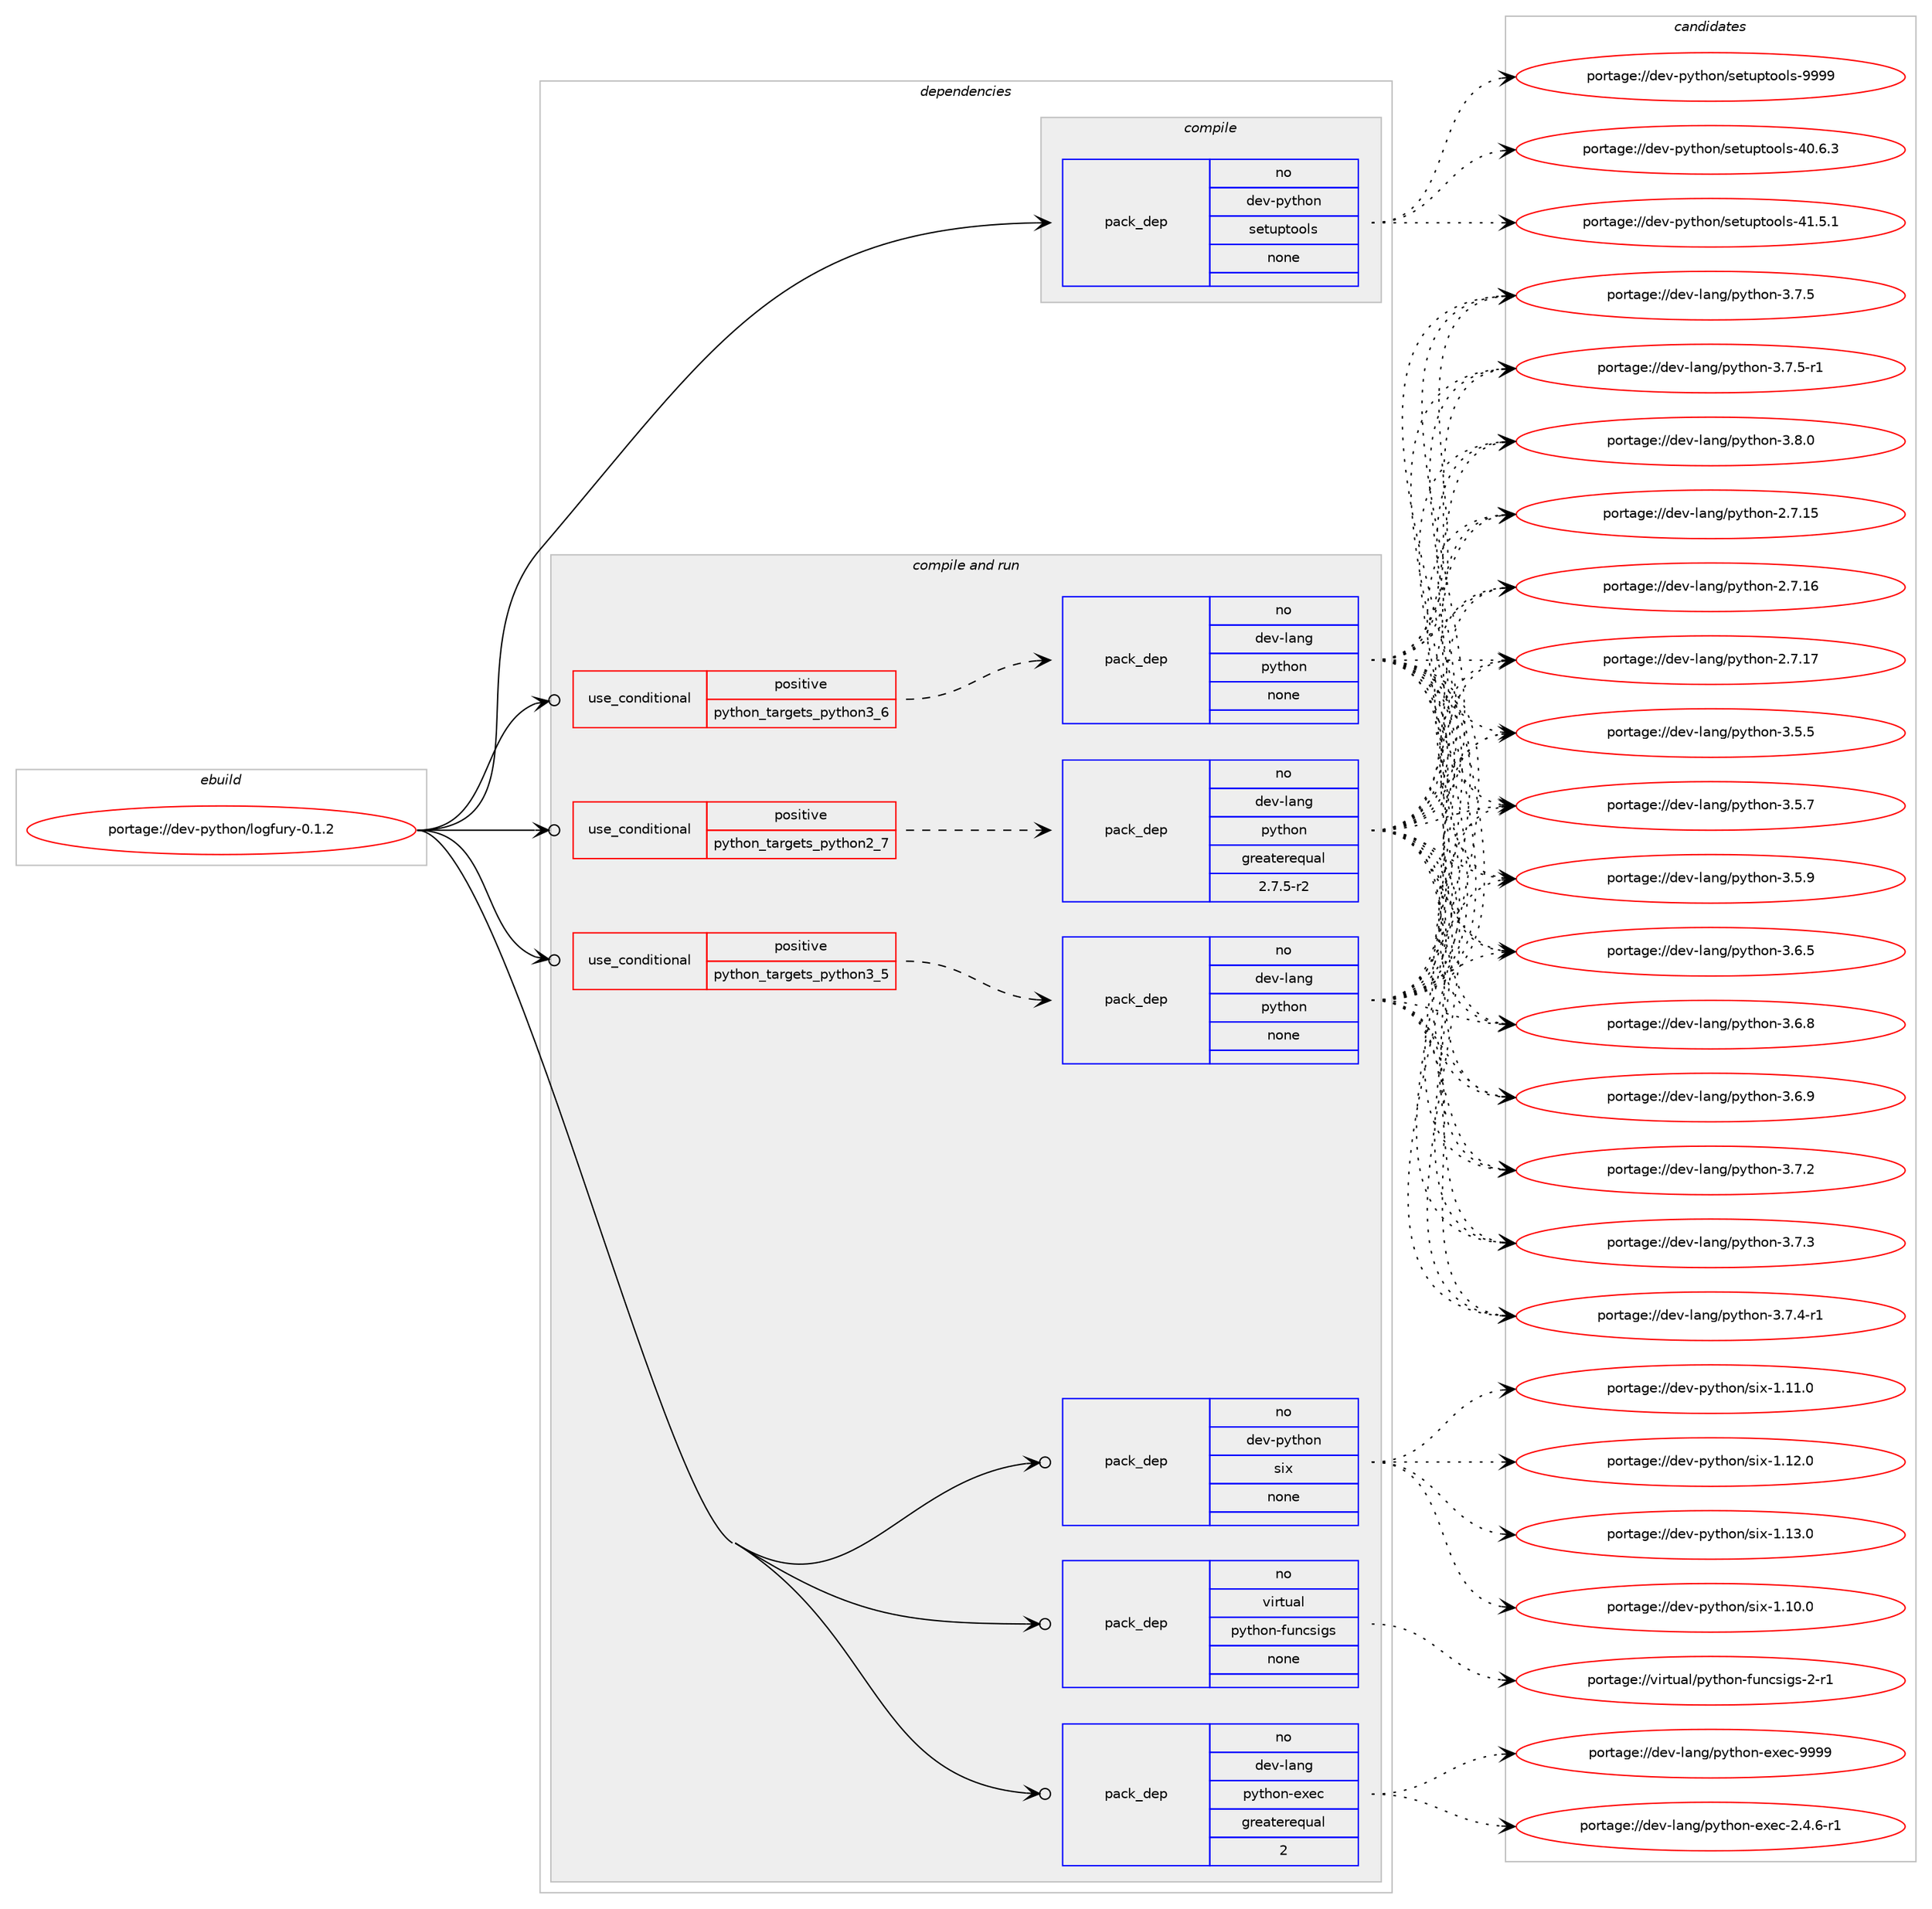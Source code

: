 digraph prolog {

# *************
# Graph options
# *************

newrank=true;
concentrate=true;
compound=true;
graph [rankdir=LR,fontname=Helvetica,fontsize=10,ranksep=1.5];#, ranksep=2.5, nodesep=0.2];
edge  [arrowhead=vee];
node  [fontname=Helvetica,fontsize=10];

# **********
# The ebuild
# **********

subgraph cluster_leftcol {
color=gray;
rank=same;
label=<<i>ebuild</i>>;
id [label="portage://dev-python/logfury-0.1.2", color=red, width=4, href="../dev-python/logfury-0.1.2.svg"];
}

# ****************
# The dependencies
# ****************

subgraph cluster_midcol {
color=gray;
label=<<i>dependencies</i>>;
subgraph cluster_compile {
fillcolor="#eeeeee";
style=filled;
label=<<i>compile</i>>;
subgraph pack113608 {
dependency148332 [label=<<TABLE BORDER="0" CELLBORDER="1" CELLSPACING="0" CELLPADDING="4" WIDTH="220"><TR><TD ROWSPAN="6" CELLPADDING="30">pack_dep</TD></TR><TR><TD WIDTH="110">no</TD></TR><TR><TD>dev-python</TD></TR><TR><TD>setuptools</TD></TR><TR><TD>none</TD></TR><TR><TD></TD></TR></TABLE>>, shape=none, color=blue];
}
id:e -> dependency148332:w [weight=20,style="solid",arrowhead="vee"];
}
subgraph cluster_compileandrun {
fillcolor="#eeeeee";
style=filled;
label=<<i>compile and run</i>>;
subgraph cond31399 {
dependency148333 [label=<<TABLE BORDER="0" CELLBORDER="1" CELLSPACING="0" CELLPADDING="4"><TR><TD ROWSPAN="3" CELLPADDING="10">use_conditional</TD></TR><TR><TD>positive</TD></TR><TR><TD>python_targets_python2_7</TD></TR></TABLE>>, shape=none, color=red];
subgraph pack113609 {
dependency148334 [label=<<TABLE BORDER="0" CELLBORDER="1" CELLSPACING="0" CELLPADDING="4" WIDTH="220"><TR><TD ROWSPAN="6" CELLPADDING="30">pack_dep</TD></TR><TR><TD WIDTH="110">no</TD></TR><TR><TD>dev-lang</TD></TR><TR><TD>python</TD></TR><TR><TD>greaterequal</TD></TR><TR><TD>2.7.5-r2</TD></TR></TABLE>>, shape=none, color=blue];
}
dependency148333:e -> dependency148334:w [weight=20,style="dashed",arrowhead="vee"];
}
id:e -> dependency148333:w [weight=20,style="solid",arrowhead="odotvee"];
subgraph cond31400 {
dependency148335 [label=<<TABLE BORDER="0" CELLBORDER="1" CELLSPACING="0" CELLPADDING="4"><TR><TD ROWSPAN="3" CELLPADDING="10">use_conditional</TD></TR><TR><TD>positive</TD></TR><TR><TD>python_targets_python3_5</TD></TR></TABLE>>, shape=none, color=red];
subgraph pack113610 {
dependency148336 [label=<<TABLE BORDER="0" CELLBORDER="1" CELLSPACING="0" CELLPADDING="4" WIDTH="220"><TR><TD ROWSPAN="6" CELLPADDING="30">pack_dep</TD></TR><TR><TD WIDTH="110">no</TD></TR><TR><TD>dev-lang</TD></TR><TR><TD>python</TD></TR><TR><TD>none</TD></TR><TR><TD></TD></TR></TABLE>>, shape=none, color=blue];
}
dependency148335:e -> dependency148336:w [weight=20,style="dashed",arrowhead="vee"];
}
id:e -> dependency148335:w [weight=20,style="solid",arrowhead="odotvee"];
subgraph cond31401 {
dependency148337 [label=<<TABLE BORDER="0" CELLBORDER="1" CELLSPACING="0" CELLPADDING="4"><TR><TD ROWSPAN="3" CELLPADDING="10">use_conditional</TD></TR><TR><TD>positive</TD></TR><TR><TD>python_targets_python3_6</TD></TR></TABLE>>, shape=none, color=red];
subgraph pack113611 {
dependency148338 [label=<<TABLE BORDER="0" CELLBORDER="1" CELLSPACING="0" CELLPADDING="4" WIDTH="220"><TR><TD ROWSPAN="6" CELLPADDING="30">pack_dep</TD></TR><TR><TD WIDTH="110">no</TD></TR><TR><TD>dev-lang</TD></TR><TR><TD>python</TD></TR><TR><TD>none</TD></TR><TR><TD></TD></TR></TABLE>>, shape=none, color=blue];
}
dependency148337:e -> dependency148338:w [weight=20,style="dashed",arrowhead="vee"];
}
id:e -> dependency148337:w [weight=20,style="solid",arrowhead="odotvee"];
subgraph pack113612 {
dependency148339 [label=<<TABLE BORDER="0" CELLBORDER="1" CELLSPACING="0" CELLPADDING="4" WIDTH="220"><TR><TD ROWSPAN="6" CELLPADDING="30">pack_dep</TD></TR><TR><TD WIDTH="110">no</TD></TR><TR><TD>dev-lang</TD></TR><TR><TD>python-exec</TD></TR><TR><TD>greaterequal</TD></TR><TR><TD>2</TD></TR></TABLE>>, shape=none, color=blue];
}
id:e -> dependency148339:w [weight=20,style="solid",arrowhead="odotvee"];
subgraph pack113613 {
dependency148340 [label=<<TABLE BORDER="0" CELLBORDER="1" CELLSPACING="0" CELLPADDING="4" WIDTH="220"><TR><TD ROWSPAN="6" CELLPADDING="30">pack_dep</TD></TR><TR><TD WIDTH="110">no</TD></TR><TR><TD>dev-python</TD></TR><TR><TD>six</TD></TR><TR><TD>none</TD></TR><TR><TD></TD></TR></TABLE>>, shape=none, color=blue];
}
id:e -> dependency148340:w [weight=20,style="solid",arrowhead="odotvee"];
subgraph pack113614 {
dependency148341 [label=<<TABLE BORDER="0" CELLBORDER="1" CELLSPACING="0" CELLPADDING="4" WIDTH="220"><TR><TD ROWSPAN="6" CELLPADDING="30">pack_dep</TD></TR><TR><TD WIDTH="110">no</TD></TR><TR><TD>virtual</TD></TR><TR><TD>python-funcsigs</TD></TR><TR><TD>none</TD></TR><TR><TD></TD></TR></TABLE>>, shape=none, color=blue];
}
id:e -> dependency148341:w [weight=20,style="solid",arrowhead="odotvee"];
}
subgraph cluster_run {
fillcolor="#eeeeee";
style=filled;
label=<<i>run</i>>;
}
}

# **************
# The candidates
# **************

subgraph cluster_choices {
rank=same;
color=gray;
label=<<i>candidates</i>>;

subgraph choice113608 {
color=black;
nodesep=1;
choiceportage100101118451121211161041111104711510111611711211611111110811545524846544651 [label="portage://dev-python/setuptools-40.6.3", color=red, width=4,href="../dev-python/setuptools-40.6.3.svg"];
choiceportage100101118451121211161041111104711510111611711211611111110811545524946534649 [label="portage://dev-python/setuptools-41.5.1", color=red, width=4,href="../dev-python/setuptools-41.5.1.svg"];
choiceportage10010111845112121116104111110471151011161171121161111111081154557575757 [label="portage://dev-python/setuptools-9999", color=red, width=4,href="../dev-python/setuptools-9999.svg"];
dependency148332:e -> choiceportage100101118451121211161041111104711510111611711211611111110811545524846544651:w [style=dotted,weight="100"];
dependency148332:e -> choiceportage100101118451121211161041111104711510111611711211611111110811545524946534649:w [style=dotted,weight="100"];
dependency148332:e -> choiceportage10010111845112121116104111110471151011161171121161111111081154557575757:w [style=dotted,weight="100"];
}
subgraph choice113609 {
color=black;
nodesep=1;
choiceportage10010111845108971101034711212111610411111045504655464953 [label="portage://dev-lang/python-2.7.15", color=red, width=4,href="../dev-lang/python-2.7.15.svg"];
choiceportage10010111845108971101034711212111610411111045504655464954 [label="portage://dev-lang/python-2.7.16", color=red, width=4,href="../dev-lang/python-2.7.16.svg"];
choiceportage10010111845108971101034711212111610411111045504655464955 [label="portage://dev-lang/python-2.7.17", color=red, width=4,href="../dev-lang/python-2.7.17.svg"];
choiceportage100101118451089711010347112121116104111110455146534653 [label="portage://dev-lang/python-3.5.5", color=red, width=4,href="../dev-lang/python-3.5.5.svg"];
choiceportage100101118451089711010347112121116104111110455146534655 [label="portage://dev-lang/python-3.5.7", color=red, width=4,href="../dev-lang/python-3.5.7.svg"];
choiceportage100101118451089711010347112121116104111110455146534657 [label="portage://dev-lang/python-3.5.9", color=red, width=4,href="../dev-lang/python-3.5.9.svg"];
choiceportage100101118451089711010347112121116104111110455146544653 [label="portage://dev-lang/python-3.6.5", color=red, width=4,href="../dev-lang/python-3.6.5.svg"];
choiceportage100101118451089711010347112121116104111110455146544656 [label="portage://dev-lang/python-3.6.8", color=red, width=4,href="../dev-lang/python-3.6.8.svg"];
choiceportage100101118451089711010347112121116104111110455146544657 [label="portage://dev-lang/python-3.6.9", color=red, width=4,href="../dev-lang/python-3.6.9.svg"];
choiceportage100101118451089711010347112121116104111110455146554650 [label="portage://dev-lang/python-3.7.2", color=red, width=4,href="../dev-lang/python-3.7.2.svg"];
choiceportage100101118451089711010347112121116104111110455146554651 [label="portage://dev-lang/python-3.7.3", color=red, width=4,href="../dev-lang/python-3.7.3.svg"];
choiceportage1001011184510897110103471121211161041111104551465546524511449 [label="portage://dev-lang/python-3.7.4-r1", color=red, width=4,href="../dev-lang/python-3.7.4-r1.svg"];
choiceportage100101118451089711010347112121116104111110455146554653 [label="portage://dev-lang/python-3.7.5", color=red, width=4,href="../dev-lang/python-3.7.5.svg"];
choiceportage1001011184510897110103471121211161041111104551465546534511449 [label="portage://dev-lang/python-3.7.5-r1", color=red, width=4,href="../dev-lang/python-3.7.5-r1.svg"];
choiceportage100101118451089711010347112121116104111110455146564648 [label="portage://dev-lang/python-3.8.0", color=red, width=4,href="../dev-lang/python-3.8.0.svg"];
dependency148334:e -> choiceportage10010111845108971101034711212111610411111045504655464953:w [style=dotted,weight="100"];
dependency148334:e -> choiceportage10010111845108971101034711212111610411111045504655464954:w [style=dotted,weight="100"];
dependency148334:e -> choiceportage10010111845108971101034711212111610411111045504655464955:w [style=dotted,weight="100"];
dependency148334:e -> choiceportage100101118451089711010347112121116104111110455146534653:w [style=dotted,weight="100"];
dependency148334:e -> choiceportage100101118451089711010347112121116104111110455146534655:w [style=dotted,weight="100"];
dependency148334:e -> choiceportage100101118451089711010347112121116104111110455146534657:w [style=dotted,weight="100"];
dependency148334:e -> choiceportage100101118451089711010347112121116104111110455146544653:w [style=dotted,weight="100"];
dependency148334:e -> choiceportage100101118451089711010347112121116104111110455146544656:w [style=dotted,weight="100"];
dependency148334:e -> choiceportage100101118451089711010347112121116104111110455146544657:w [style=dotted,weight="100"];
dependency148334:e -> choiceportage100101118451089711010347112121116104111110455146554650:w [style=dotted,weight="100"];
dependency148334:e -> choiceportage100101118451089711010347112121116104111110455146554651:w [style=dotted,weight="100"];
dependency148334:e -> choiceportage1001011184510897110103471121211161041111104551465546524511449:w [style=dotted,weight="100"];
dependency148334:e -> choiceportage100101118451089711010347112121116104111110455146554653:w [style=dotted,weight="100"];
dependency148334:e -> choiceportage1001011184510897110103471121211161041111104551465546534511449:w [style=dotted,weight="100"];
dependency148334:e -> choiceportage100101118451089711010347112121116104111110455146564648:w [style=dotted,weight="100"];
}
subgraph choice113610 {
color=black;
nodesep=1;
choiceportage10010111845108971101034711212111610411111045504655464953 [label="portage://dev-lang/python-2.7.15", color=red, width=4,href="../dev-lang/python-2.7.15.svg"];
choiceportage10010111845108971101034711212111610411111045504655464954 [label="portage://dev-lang/python-2.7.16", color=red, width=4,href="../dev-lang/python-2.7.16.svg"];
choiceportage10010111845108971101034711212111610411111045504655464955 [label="portage://dev-lang/python-2.7.17", color=red, width=4,href="../dev-lang/python-2.7.17.svg"];
choiceportage100101118451089711010347112121116104111110455146534653 [label="portage://dev-lang/python-3.5.5", color=red, width=4,href="../dev-lang/python-3.5.5.svg"];
choiceportage100101118451089711010347112121116104111110455146534655 [label="portage://dev-lang/python-3.5.7", color=red, width=4,href="../dev-lang/python-3.5.7.svg"];
choiceportage100101118451089711010347112121116104111110455146534657 [label="portage://dev-lang/python-3.5.9", color=red, width=4,href="../dev-lang/python-3.5.9.svg"];
choiceportage100101118451089711010347112121116104111110455146544653 [label="portage://dev-lang/python-3.6.5", color=red, width=4,href="../dev-lang/python-3.6.5.svg"];
choiceportage100101118451089711010347112121116104111110455146544656 [label="portage://dev-lang/python-3.6.8", color=red, width=4,href="../dev-lang/python-3.6.8.svg"];
choiceportage100101118451089711010347112121116104111110455146544657 [label="portage://dev-lang/python-3.6.9", color=red, width=4,href="../dev-lang/python-3.6.9.svg"];
choiceportage100101118451089711010347112121116104111110455146554650 [label="portage://dev-lang/python-3.7.2", color=red, width=4,href="../dev-lang/python-3.7.2.svg"];
choiceportage100101118451089711010347112121116104111110455146554651 [label="portage://dev-lang/python-3.7.3", color=red, width=4,href="../dev-lang/python-3.7.3.svg"];
choiceportage1001011184510897110103471121211161041111104551465546524511449 [label="portage://dev-lang/python-3.7.4-r1", color=red, width=4,href="../dev-lang/python-3.7.4-r1.svg"];
choiceportage100101118451089711010347112121116104111110455146554653 [label="portage://dev-lang/python-3.7.5", color=red, width=4,href="../dev-lang/python-3.7.5.svg"];
choiceportage1001011184510897110103471121211161041111104551465546534511449 [label="portage://dev-lang/python-3.7.5-r1", color=red, width=4,href="../dev-lang/python-3.7.5-r1.svg"];
choiceportage100101118451089711010347112121116104111110455146564648 [label="portage://dev-lang/python-3.8.0", color=red, width=4,href="../dev-lang/python-3.8.0.svg"];
dependency148336:e -> choiceportage10010111845108971101034711212111610411111045504655464953:w [style=dotted,weight="100"];
dependency148336:e -> choiceportage10010111845108971101034711212111610411111045504655464954:w [style=dotted,weight="100"];
dependency148336:e -> choiceportage10010111845108971101034711212111610411111045504655464955:w [style=dotted,weight="100"];
dependency148336:e -> choiceportage100101118451089711010347112121116104111110455146534653:w [style=dotted,weight="100"];
dependency148336:e -> choiceportage100101118451089711010347112121116104111110455146534655:w [style=dotted,weight="100"];
dependency148336:e -> choiceportage100101118451089711010347112121116104111110455146534657:w [style=dotted,weight="100"];
dependency148336:e -> choiceportage100101118451089711010347112121116104111110455146544653:w [style=dotted,weight="100"];
dependency148336:e -> choiceportage100101118451089711010347112121116104111110455146544656:w [style=dotted,weight="100"];
dependency148336:e -> choiceportage100101118451089711010347112121116104111110455146544657:w [style=dotted,weight="100"];
dependency148336:e -> choiceportage100101118451089711010347112121116104111110455146554650:w [style=dotted,weight="100"];
dependency148336:e -> choiceportage100101118451089711010347112121116104111110455146554651:w [style=dotted,weight="100"];
dependency148336:e -> choiceportage1001011184510897110103471121211161041111104551465546524511449:w [style=dotted,weight="100"];
dependency148336:e -> choiceportage100101118451089711010347112121116104111110455146554653:w [style=dotted,weight="100"];
dependency148336:e -> choiceportage1001011184510897110103471121211161041111104551465546534511449:w [style=dotted,weight="100"];
dependency148336:e -> choiceportage100101118451089711010347112121116104111110455146564648:w [style=dotted,weight="100"];
}
subgraph choice113611 {
color=black;
nodesep=1;
choiceportage10010111845108971101034711212111610411111045504655464953 [label="portage://dev-lang/python-2.7.15", color=red, width=4,href="../dev-lang/python-2.7.15.svg"];
choiceportage10010111845108971101034711212111610411111045504655464954 [label="portage://dev-lang/python-2.7.16", color=red, width=4,href="../dev-lang/python-2.7.16.svg"];
choiceportage10010111845108971101034711212111610411111045504655464955 [label="portage://dev-lang/python-2.7.17", color=red, width=4,href="../dev-lang/python-2.7.17.svg"];
choiceportage100101118451089711010347112121116104111110455146534653 [label="portage://dev-lang/python-3.5.5", color=red, width=4,href="../dev-lang/python-3.5.5.svg"];
choiceportage100101118451089711010347112121116104111110455146534655 [label="portage://dev-lang/python-3.5.7", color=red, width=4,href="../dev-lang/python-3.5.7.svg"];
choiceportage100101118451089711010347112121116104111110455146534657 [label="portage://dev-lang/python-3.5.9", color=red, width=4,href="../dev-lang/python-3.5.9.svg"];
choiceportage100101118451089711010347112121116104111110455146544653 [label="portage://dev-lang/python-3.6.5", color=red, width=4,href="../dev-lang/python-3.6.5.svg"];
choiceportage100101118451089711010347112121116104111110455146544656 [label="portage://dev-lang/python-3.6.8", color=red, width=4,href="../dev-lang/python-3.6.8.svg"];
choiceportage100101118451089711010347112121116104111110455146544657 [label="portage://dev-lang/python-3.6.9", color=red, width=4,href="../dev-lang/python-3.6.9.svg"];
choiceportage100101118451089711010347112121116104111110455146554650 [label="portage://dev-lang/python-3.7.2", color=red, width=4,href="../dev-lang/python-3.7.2.svg"];
choiceportage100101118451089711010347112121116104111110455146554651 [label="portage://dev-lang/python-3.7.3", color=red, width=4,href="../dev-lang/python-3.7.3.svg"];
choiceportage1001011184510897110103471121211161041111104551465546524511449 [label="portage://dev-lang/python-3.7.4-r1", color=red, width=4,href="../dev-lang/python-3.7.4-r1.svg"];
choiceportage100101118451089711010347112121116104111110455146554653 [label="portage://dev-lang/python-3.7.5", color=red, width=4,href="../dev-lang/python-3.7.5.svg"];
choiceportage1001011184510897110103471121211161041111104551465546534511449 [label="portage://dev-lang/python-3.7.5-r1", color=red, width=4,href="../dev-lang/python-3.7.5-r1.svg"];
choiceportage100101118451089711010347112121116104111110455146564648 [label="portage://dev-lang/python-3.8.0", color=red, width=4,href="../dev-lang/python-3.8.0.svg"];
dependency148338:e -> choiceportage10010111845108971101034711212111610411111045504655464953:w [style=dotted,weight="100"];
dependency148338:e -> choiceportage10010111845108971101034711212111610411111045504655464954:w [style=dotted,weight="100"];
dependency148338:e -> choiceportage10010111845108971101034711212111610411111045504655464955:w [style=dotted,weight="100"];
dependency148338:e -> choiceportage100101118451089711010347112121116104111110455146534653:w [style=dotted,weight="100"];
dependency148338:e -> choiceportage100101118451089711010347112121116104111110455146534655:w [style=dotted,weight="100"];
dependency148338:e -> choiceportage100101118451089711010347112121116104111110455146534657:w [style=dotted,weight="100"];
dependency148338:e -> choiceportage100101118451089711010347112121116104111110455146544653:w [style=dotted,weight="100"];
dependency148338:e -> choiceportage100101118451089711010347112121116104111110455146544656:w [style=dotted,weight="100"];
dependency148338:e -> choiceportage100101118451089711010347112121116104111110455146544657:w [style=dotted,weight="100"];
dependency148338:e -> choiceportage100101118451089711010347112121116104111110455146554650:w [style=dotted,weight="100"];
dependency148338:e -> choiceportage100101118451089711010347112121116104111110455146554651:w [style=dotted,weight="100"];
dependency148338:e -> choiceportage1001011184510897110103471121211161041111104551465546524511449:w [style=dotted,weight="100"];
dependency148338:e -> choiceportage100101118451089711010347112121116104111110455146554653:w [style=dotted,weight="100"];
dependency148338:e -> choiceportage1001011184510897110103471121211161041111104551465546534511449:w [style=dotted,weight="100"];
dependency148338:e -> choiceportage100101118451089711010347112121116104111110455146564648:w [style=dotted,weight="100"];
}
subgraph choice113612 {
color=black;
nodesep=1;
choiceportage10010111845108971101034711212111610411111045101120101994550465246544511449 [label="portage://dev-lang/python-exec-2.4.6-r1", color=red, width=4,href="../dev-lang/python-exec-2.4.6-r1.svg"];
choiceportage10010111845108971101034711212111610411111045101120101994557575757 [label="portage://dev-lang/python-exec-9999", color=red, width=4,href="../dev-lang/python-exec-9999.svg"];
dependency148339:e -> choiceportage10010111845108971101034711212111610411111045101120101994550465246544511449:w [style=dotted,weight="100"];
dependency148339:e -> choiceportage10010111845108971101034711212111610411111045101120101994557575757:w [style=dotted,weight="100"];
}
subgraph choice113613 {
color=black;
nodesep=1;
choiceportage100101118451121211161041111104711510512045494649484648 [label="portage://dev-python/six-1.10.0", color=red, width=4,href="../dev-python/six-1.10.0.svg"];
choiceportage100101118451121211161041111104711510512045494649494648 [label="portage://dev-python/six-1.11.0", color=red, width=4,href="../dev-python/six-1.11.0.svg"];
choiceportage100101118451121211161041111104711510512045494649504648 [label="portage://dev-python/six-1.12.0", color=red, width=4,href="../dev-python/six-1.12.0.svg"];
choiceportage100101118451121211161041111104711510512045494649514648 [label="portage://dev-python/six-1.13.0", color=red, width=4,href="../dev-python/six-1.13.0.svg"];
dependency148340:e -> choiceportage100101118451121211161041111104711510512045494649484648:w [style=dotted,weight="100"];
dependency148340:e -> choiceportage100101118451121211161041111104711510512045494649494648:w [style=dotted,weight="100"];
dependency148340:e -> choiceportage100101118451121211161041111104711510512045494649504648:w [style=dotted,weight="100"];
dependency148340:e -> choiceportage100101118451121211161041111104711510512045494649514648:w [style=dotted,weight="100"];
}
subgraph choice113614 {
color=black;
nodesep=1;
choiceportage1181051141161179710847112121116104111110451021171109911510510311545504511449 [label="portage://virtual/python-funcsigs-2-r1", color=red, width=4,href="../virtual/python-funcsigs-2-r1.svg"];
dependency148341:e -> choiceportage1181051141161179710847112121116104111110451021171109911510510311545504511449:w [style=dotted,weight="100"];
}
}

}
